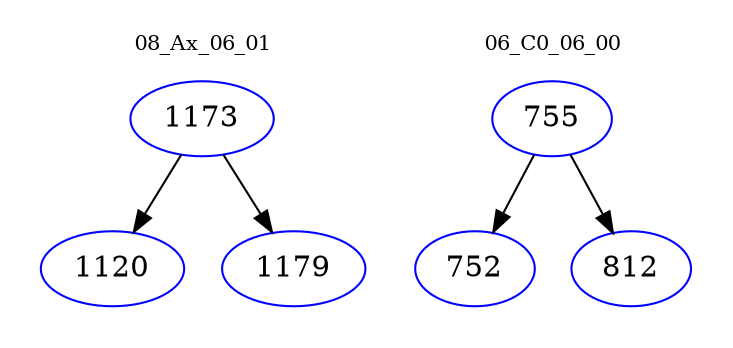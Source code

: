digraph{
subgraph cluster_0 {
color = white
label = "08_Ax_06_01";
fontsize=10;
T0_1173 [label="1173", color="blue"]
T0_1173 -> T0_1120 [color="black"]
T0_1120 [label="1120", color="blue"]
T0_1173 -> T0_1179 [color="black"]
T0_1179 [label="1179", color="blue"]
}
subgraph cluster_1 {
color = white
label = "06_C0_06_00";
fontsize=10;
T1_755 [label="755", color="blue"]
T1_755 -> T1_752 [color="black"]
T1_752 [label="752", color="blue"]
T1_755 -> T1_812 [color="black"]
T1_812 [label="812", color="blue"]
}
}
